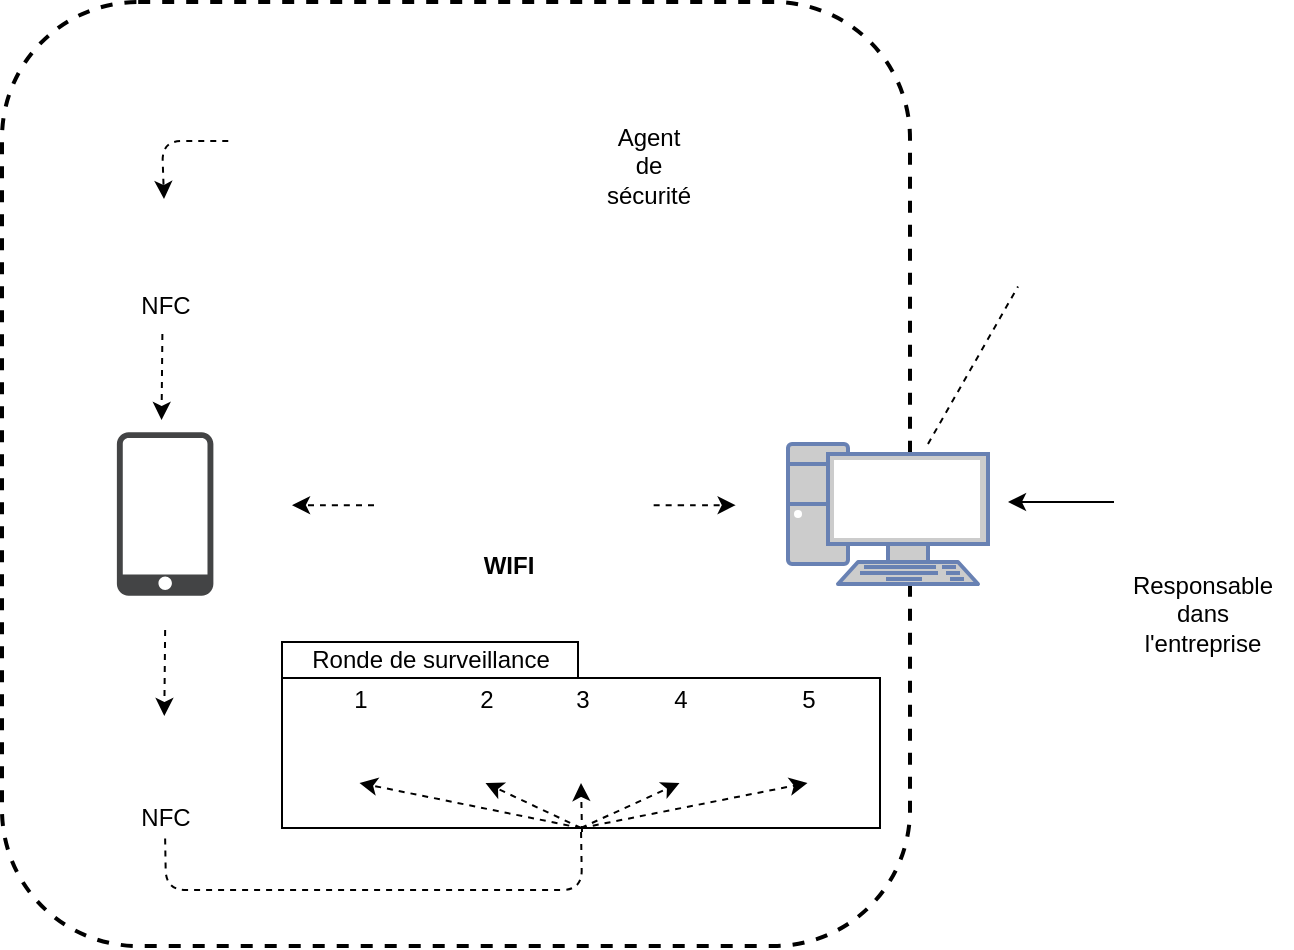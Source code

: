 <mxfile version="12.5.4" type="device"><diagram id="9w_R91B5Fiwj7FcZd3A6" name="Page-1"><mxGraphModel dx="973" dy="617" grid="0" gridSize="10" guides="1" tooltips="1" connect="1" arrows="1" fold="1" page="1" pageScale="1" pageWidth="827" pageHeight="1169" math="0" shadow="0"><root><mxCell id="0"/><mxCell id="1" parent="0"/><mxCell id="fkzxgRWBYWhTM9YPcsHK-26" value="" style="rounded=1;whiteSpace=wrap;html=1;dashed=1;strokeColor=#000000;strokeWidth=2;" vertex="1" parent="1"><mxGeometry x="67" y="109" width="454" height="472" as="geometry"/></mxCell><mxCell id="fkzxgRWBYWhTM9YPcsHK-6" value="" style="fontColor=#0066CC;verticalAlign=top;verticalLabelPosition=bottom;labelPosition=center;align=center;html=1;outlineConnect=0;fillColor=#CCCCCC;strokeColor=#6881B3;gradientColor=none;gradientDirection=north;strokeWidth=2;shape=mxgraph.networks.pc;" vertex="1" parent="1"><mxGeometry x="460" y="330" width="100" height="70" as="geometry"/></mxCell><mxCell id="fkzxgRWBYWhTM9YPcsHK-10" value="" style="shape=image;html=1;verticalAlign=top;verticalLabelPosition=bottom;labelBackgroundColor=#ffffff;imageAspect=0;aspect=fixed;image=https://cdn3.iconfinder.com/data/icons/simple-files-1/128/Wi-Fi-128.png;fontColor=#33FF33;" vertex="1" parent="1"><mxGeometry x="294.12" y="335" width="52" height="52" as="geometry"/></mxCell><mxCell id="fkzxgRWBYWhTM9YPcsHK-11" value="" style="shape=image;html=1;verticalAlign=top;verticalLabelPosition=bottom;labelBackgroundColor=#ffffff;imageAspect=0;aspect=fixed;image=https://cdn2.iconfinder.com/data/icons/circle-icons-1/64/creditcard-128.png" vertex="1" parent="1"><mxGeometry x="191" y="159" width="42" height="42" as="geometry"/></mxCell><mxCell id="fkzxgRWBYWhTM9YPcsHK-14" value="" style="shape=image;html=1;verticalAlign=top;verticalLabelPosition=bottom;labelBackgroundColor=#ffffff;imageAspect=0;aspect=fixed;image=https://cdn4.iconfinder.com/data/icons/devine_icons/128/PNG/System%20and%20Internet/Account%20and%20Control.png" vertex="1" parent="1"><mxGeometry x="630" y="310" width="78" height="78" as="geometry"/></mxCell><mxCell id="fkzxgRWBYWhTM9YPcsHK-15" value="" style="shape=image;html=1;verticalAlign=top;verticalLabelPosition=bottom;labelBackgroundColor=#ffffff;imageAspect=0;aspect=fixed;image=https://cdn4.iconfinder.com/data/icons/file-extension-names-vol-8/512/24-128.png" vertex="1" parent="1"><mxGeometry x="560" y="181.25" width="70" height="70" as="geometry"/></mxCell><mxCell id="fkzxgRWBYWhTM9YPcsHK-18" value="" style="shape=image;html=1;verticalAlign=top;verticalLabelPosition=bottom;labelBackgroundColor=#ffffff;imageAspect=0;aspect=fixed;image=https://cdn4.iconfinder.com/data/icons/devine_icons/128/PNG/System%20and%20Internet/Account%20and%20Control.png" vertex="1" parent="1"><mxGeometry x="264" y="143" width="96" height="96" as="geometry"/></mxCell><mxCell id="fkzxgRWBYWhTM9YPcsHK-23" value="" style="shape=image;html=1;verticalAlign=top;verticalLabelPosition=bottom;labelBackgroundColor=#ffffff;imageAspect=0;aspect=fixed;image=https://cdn4.iconfinder.com/data/icons/vecico-connectivity/288/nfc-128.png" vertex="1" parent="1"><mxGeometry x="131.32" y="214" width="37.25" height="37.25" as="geometry"/></mxCell><mxCell id="fkzxgRWBYWhTM9YPcsHK-24" value="&lt;div align=&quot;center&quot;&gt;Responsable &lt;br&gt;&lt;/div&gt;&lt;div align=&quot;center&quot;&gt;dans &lt;br&gt;&lt;/div&gt;&lt;div align=&quot;center&quot;&gt;l'entreprise&lt;br&gt;&lt;/div&gt;" style="text;html=1;align=center;verticalAlign=middle;resizable=0;points=[];autosize=1;" vertex="1" parent="1"><mxGeometry x="622" y="390" width="90" height="50" as="geometry"/></mxCell><mxCell id="fkzxgRWBYWhTM9YPcsHK-25" value="" style="endArrow=classic;html=1;" edge="1" parent="1"><mxGeometry width="50" height="50" relative="1" as="geometry"><mxPoint x="623" y="359" as="sourcePoint"/><mxPoint x="570" y="359" as="targetPoint"/></mxGeometry></mxCell><mxCell id="fkzxgRWBYWhTM9YPcsHK-33" value="" style="pointerEvents=1;shadow=0;dashed=0;html=1;strokeColor=none;fillColor=#434445;aspect=fixed;labelPosition=center;verticalLabelPosition=bottom;verticalAlign=top;align=center;outlineConnect=0;shape=mxgraph.vvd.phone;" vertex="1" parent="1"><mxGeometry x="124.44" y="324.11" width="48.25" height="81.78" as="geometry"/></mxCell><mxCell id="fkzxgRWBYWhTM9YPcsHK-36" value="" style="shape=image;html=1;verticalAlign=top;verticalLabelPosition=bottom;labelBackgroundColor=#ffffff;imageAspect=0;aspect=fixed;image=https://cdn2.iconfinder.com/data/icons/black-file-type/512/file__apk__android_-128.png;dashed=1;strokeColor=#000000;strokeWidth=2;" vertex="1" parent="1"><mxGeometry x="115" y="327.43" width="67.13" height="67.13" as="geometry"/></mxCell><mxCell id="fkzxgRWBYWhTM9YPcsHK-38" value="WIFI" style="text;html=1;align=center;verticalAlign=middle;resizable=0;points=[];autosize=1;fontStyle=1" vertex="1" parent="1"><mxGeometry x="298.12" y="382" width="44" height="18" as="geometry"/></mxCell><mxCell id="fkzxgRWBYWhTM9YPcsHK-42" value="" style="endArrow=classic;html=1;fontColor=#33FF33;dashed=1;" edge="1" parent="1"><mxGeometry width="50" height="50" relative="1" as="geometry"><mxPoint x="392.83" y="360.58" as="sourcePoint"/><mxPoint x="433.83" y="360.58" as="targetPoint"/><Array as="points"><mxPoint x="414.83" y="360.58"/></Array></mxGeometry></mxCell><mxCell id="fkzxgRWBYWhTM9YPcsHK-43" value="" style="endArrow=classic;html=1;fontColor=#33FF33;dashed=1;" edge="1" parent="1"><mxGeometry width="50" height="50" relative="1" as="geometry"><mxPoint x="253" y="360.58" as="sourcePoint"/><mxPoint x="212" y="360.58" as="targetPoint"/><Array as="points"><mxPoint x="234" y="360.58"/></Array></mxGeometry></mxCell><mxCell id="fkzxgRWBYWhTM9YPcsHK-44" value="&lt;div&gt;&lt;font color=&quot;#000000&quot;&gt;Agent &lt;br&gt;&lt;/font&gt;&lt;/div&gt;&lt;div&gt;&lt;font color=&quot;#000000&quot;&gt;de &lt;br&gt;&lt;/font&gt;&lt;/div&gt;&lt;div&gt;&lt;font color=&quot;#000000&quot;&gt;sécurité&lt;/font&gt;&lt;/div&gt;" style="text;html=1;align=center;verticalAlign=middle;resizable=0;points=[];autosize=1;fontColor=#33FF33;" vertex="1" parent="1"><mxGeometry x="360" y="168" width="60" height="46" as="geometry"/></mxCell><mxCell id="fkzxgRWBYWhTM9YPcsHK-49" value="" style="endArrow=classic;html=1;dashed=1;fontColor=#33FF33;" edge="1" parent="1"><mxGeometry width="50" height="50" relative="1" as="geometry"><mxPoint x="148.57" y="423" as="sourcePoint"/><mxPoint x="148.15" y="466" as="targetPoint"/></mxGeometry></mxCell><mxCell id="fkzxgRWBYWhTM9YPcsHK-51" value="" style="endArrow=classic;html=1;dashed=1;fontColor=#33FF33;" edge="1" parent="1"><mxGeometry width="50" height="50" relative="1" as="geometry"><mxPoint x="147.19" y="275" as="sourcePoint"/><mxPoint x="146.77" y="318" as="targetPoint"/></mxGeometry></mxCell><mxCell id="fkzxgRWBYWhTM9YPcsHK-52" value="" style="shape=image;html=1;verticalAlign=top;verticalLabelPosition=bottom;labelBackgroundColor=#ffffff;imageAspect=0;aspect=fixed;image=https://cdn4.iconfinder.com/data/icons/vecico-connectivity/288/nfc-128.png" vertex="1" parent="1"><mxGeometry x="129.94" y="470" width="37.25" height="37.25" as="geometry"/></mxCell><mxCell id="fkzxgRWBYWhTM9YPcsHK-54" value="" style="endArrow=classic;html=1;dashed=1;fontColor=#33FF33;" edge="1" parent="1"><mxGeometry width="50" height="50" relative="1" as="geometry"><mxPoint x="180.13" y="178.5" as="sourcePoint"/><mxPoint x="148" y="207.5" as="targetPoint"/><Array as="points"><mxPoint x="147" y="178.5"/></Array></mxGeometry></mxCell><mxCell id="fkzxgRWBYWhTM9YPcsHK-56" value="NFC" style="text;html=1;strokeColor=none;fillColor=none;align=center;verticalAlign=middle;whiteSpace=wrap;rounded=0;dashed=1;labelBackgroundColor=#FFFFFF;fontColor=#000000;" vertex="1" parent="1"><mxGeometry x="128.57" y="251.25" width="40" height="20" as="geometry"/></mxCell><mxCell id="fkzxgRWBYWhTM9YPcsHK-57" value="NFC" style="text;html=1;strokeColor=none;fillColor=none;align=center;verticalAlign=middle;whiteSpace=wrap;rounded=0;dashed=1;labelBackgroundColor=#FFFFFF;fontColor=#000000;" vertex="1" parent="1"><mxGeometry x="128.57" y="507.25" width="40" height="20" as="geometry"/></mxCell><mxCell id="fkzxgRWBYWhTM9YPcsHK-65" value="" style="shape=folder;fontStyle=1;spacingTop=10;tabWidth=148;tabHeight=18;tabPosition=left;html=1;labelBackgroundColor=#FFFFFF;strokeColor=#000000;strokeWidth=1;fontColor=#000000;" vertex="1" parent="1"><mxGeometry x="207" y="429" width="299" height="93" as="geometry"/></mxCell><mxCell id="fkzxgRWBYWhTM9YPcsHK-66" value="Ronde de surveillance" style="text;html=1;align=center;verticalAlign=middle;resizable=0;points=[];autosize=1;fontColor=#000000;" vertex="1" parent="1"><mxGeometry x="207" y="429" width="147" height="18" as="geometry"/></mxCell><mxCell id="fkzxgRWBYWhTM9YPcsHK-68" value="" style="shape=image;html=1;verticalAlign=top;verticalLabelPosition=bottom;labelBackgroundColor=#ffffff;imageAspect=0;aspect=fixed;image=https://cdn0.iconfinder.com/data/icons/geosm-e-commerce/48/location-128.png;strokeColor=#000000;strokeWidth=1;fontColor=#000000;" vertex="1" parent="1"><mxGeometry x="228" y="464" width="35.5" height="35.5" as="geometry"/></mxCell><mxCell id="fkzxgRWBYWhTM9YPcsHK-69" value="" style="shape=image;html=1;verticalAlign=top;verticalLabelPosition=bottom;labelBackgroundColor=#ffffff;imageAspect=0;aspect=fixed;image=https://cdn0.iconfinder.com/data/icons/geosm-e-commerce/48/location-128.png;strokeColor=#000000;strokeWidth=1;fontColor=#000000;" vertex="1" parent="1"><mxGeometry x="291" y="464" width="35.5" height="35.5" as="geometry"/></mxCell><mxCell id="fkzxgRWBYWhTM9YPcsHK-70" value="" style="shape=image;html=1;verticalAlign=top;verticalLabelPosition=bottom;labelBackgroundColor=#ffffff;imageAspect=0;aspect=fixed;image=https://cdn0.iconfinder.com/data/icons/geosm-e-commerce/48/location-128.png;strokeColor=#000000;strokeWidth=1;fontColor=#000000;" vertex="1" parent="1"><mxGeometry x="388" y="464" width="35.5" height="35.5" as="geometry"/></mxCell><mxCell id="fkzxgRWBYWhTM9YPcsHK-71" value="" style="shape=image;html=1;verticalAlign=top;verticalLabelPosition=bottom;labelBackgroundColor=#ffffff;imageAspect=0;aspect=fixed;image=https://cdn0.iconfinder.com/data/icons/geosm-e-commerce/48/location-128.png;strokeColor=#000000;strokeWidth=1;fontColor=#000000;" vertex="1" parent="1"><mxGeometry x="452" y="464" width="35.5" height="35.5" as="geometry"/></mxCell><mxCell id="fkzxgRWBYWhTM9YPcsHK-72" value="" style="endArrow=none;dashed=1;html=1;fontColor=#000000;exitX=0.5;exitY=1;exitDx=0;exitDy=0;entryX=0.5;entryY=1;entryDx=0;entryDy=0;entryPerimeter=0;" edge="1" parent="1" source="fkzxgRWBYWhTM9YPcsHK-57" target="fkzxgRWBYWhTM9YPcsHK-65"><mxGeometry width="50" height="50" relative="1" as="geometry"><mxPoint x="195" y="647" as="sourcePoint"/><mxPoint x="350" y="553" as="targetPoint"/><Array as="points"><mxPoint x="149" y="553"/><mxPoint x="357" y="553"/></Array></mxGeometry></mxCell><mxCell id="fkzxgRWBYWhTM9YPcsHK-73" value="" style="endArrow=classic;html=1;dashed=1;fontColor=#000000;entryX=0.5;entryY=1;entryDx=0;entryDy=0;exitX=0.5;exitY=1;exitDx=0;exitDy=0;exitPerimeter=0;" edge="1" parent="1" source="fkzxgRWBYWhTM9YPcsHK-65" target="fkzxgRWBYWhTM9YPcsHK-68"><mxGeometry width="50" height="50" relative="1" as="geometry"><mxPoint x="326" y="668" as="sourcePoint"/><mxPoint x="376" y="618" as="targetPoint"/></mxGeometry></mxCell><mxCell id="fkzxgRWBYWhTM9YPcsHK-74" value="" style="endArrow=classic;html=1;dashed=1;fontColor=#000000;exitX=0.5;exitY=1;exitDx=0;exitDy=0;exitPerimeter=0;entryX=0.5;entryY=1;entryDx=0;entryDy=0;" edge="1" parent="1" source="fkzxgRWBYWhTM9YPcsHK-65" target="fkzxgRWBYWhTM9YPcsHK-69"><mxGeometry width="50" height="50" relative="1" as="geometry"><mxPoint x="296" y="680" as="sourcePoint"/><mxPoint x="346" y="630" as="targetPoint"/></mxGeometry></mxCell><mxCell id="fkzxgRWBYWhTM9YPcsHK-75" value="" style="endArrow=classic;html=1;dashed=1;fontColor=#000000;entryX=0.5;entryY=1;entryDx=0;entryDy=0;exitX=0.5;exitY=1;exitDx=0;exitDy=0;exitPerimeter=0;" edge="1" parent="1" source="fkzxgRWBYWhTM9YPcsHK-65" target="fkzxgRWBYWhTM9YPcsHK-70"><mxGeometry width="50" height="50" relative="1" as="geometry"><mxPoint x="285" y="674" as="sourcePoint"/><mxPoint x="335" y="624" as="targetPoint"/></mxGeometry></mxCell><mxCell id="fkzxgRWBYWhTM9YPcsHK-76" value="" style="endArrow=classic;html=1;dashed=1;fontColor=#000000;exitX=0.5;exitY=1;exitDx=0;exitDy=0;exitPerimeter=0;entryX=0.5;entryY=1;entryDx=0;entryDy=0;" edge="1" parent="1" source="fkzxgRWBYWhTM9YPcsHK-65" target="fkzxgRWBYWhTM9YPcsHK-71"><mxGeometry width="50" height="50" relative="1" as="geometry"><mxPoint x="356" y="522" as="sourcePoint"/><mxPoint x="460" y="602" as="targetPoint"/></mxGeometry></mxCell><mxCell id="fkzxgRWBYWhTM9YPcsHK-77" value="1" style="text;html=1;align=center;verticalAlign=middle;resizable=0;points=[];autosize=1;fontColor=#000000;" vertex="1" parent="1"><mxGeometry x="236.75" y="449" width="18" height="18" as="geometry"/></mxCell><mxCell id="fkzxgRWBYWhTM9YPcsHK-78" value="" style="shape=image;html=1;verticalAlign=top;verticalLabelPosition=bottom;labelBackgroundColor=#ffffff;imageAspect=0;aspect=fixed;image=https://cdn0.iconfinder.com/data/icons/geosm-e-commerce/48/location-128.png;strokeColor=#000000;strokeWidth=1;fontColor=#000000;" vertex="1" parent="1"><mxGeometry x="338.75" y="464" width="35.5" height="35.5" as="geometry"/></mxCell><mxCell id="fkzxgRWBYWhTM9YPcsHK-79" value="" style="endArrow=classic;html=1;dashed=1;fontColor=#000000;entryX=0.5;entryY=1;entryDx=0;entryDy=0;" edge="1" parent="1" target="fkzxgRWBYWhTM9YPcsHK-78"><mxGeometry width="50" height="50" relative="1" as="geometry"><mxPoint x="357" y="524" as="sourcePoint"/><mxPoint x="415.75" y="509.5" as="targetPoint"/></mxGeometry></mxCell><mxCell id="fkzxgRWBYWhTM9YPcsHK-80" value="&lt;div&gt;2&lt;/div&gt;&lt;div&gt;&lt;br&gt;&lt;/div&gt;" style="text;html=1;align=center;verticalAlign=middle;resizable=0;points=[];autosize=1;fontColor=#000000;" vertex="1" parent="1"><mxGeometry x="299.75" y="449" width="18" height="32" as="geometry"/></mxCell><mxCell id="fkzxgRWBYWhTM9YPcsHK-81" value="&lt;div&gt;3&lt;/div&gt;&lt;div&gt;&lt;br&gt;&lt;/div&gt;" style="text;html=1;align=center;verticalAlign=middle;resizable=0;points=[];autosize=1;fontColor=#000000;" vertex="1" parent="1"><mxGeometry x="347.5" y="449" width="18" height="32" as="geometry"/></mxCell><mxCell id="fkzxgRWBYWhTM9YPcsHK-82" value="&lt;div&gt;4&lt;/div&gt;&lt;div&gt;&lt;br&gt;&lt;/div&gt;" style="text;html=1;align=center;verticalAlign=middle;resizable=0;points=[];autosize=1;fontColor=#000000;" vertex="1" parent="1"><mxGeometry x="396.75" y="449" width="18" height="32" as="geometry"/></mxCell><mxCell id="fkzxgRWBYWhTM9YPcsHK-83" value="&lt;div&gt;5&lt;/div&gt;&lt;div&gt;&lt;br&gt;&lt;/div&gt;" style="text;html=1;align=center;verticalAlign=middle;resizable=0;points=[];autosize=1;fontColor=#000000;" vertex="1" parent="1"><mxGeometry x="460.75" y="449" width="18" height="32" as="geometry"/></mxCell><mxCell id="fkzxgRWBYWhTM9YPcsHK-84" value="" style="endArrow=none;html=1;dashed=1;fontColor=#000000;" edge="1" parent="1" source="fkzxgRWBYWhTM9YPcsHK-6" target="fkzxgRWBYWhTM9YPcsHK-15"><mxGeometry width="50" height="50" relative="1" as="geometry"><mxPoint x="536" y="317" as="sourcePoint"/><mxPoint x="586" y="267" as="targetPoint"/></mxGeometry></mxCell></root></mxGraphModel></diagram></mxfile>